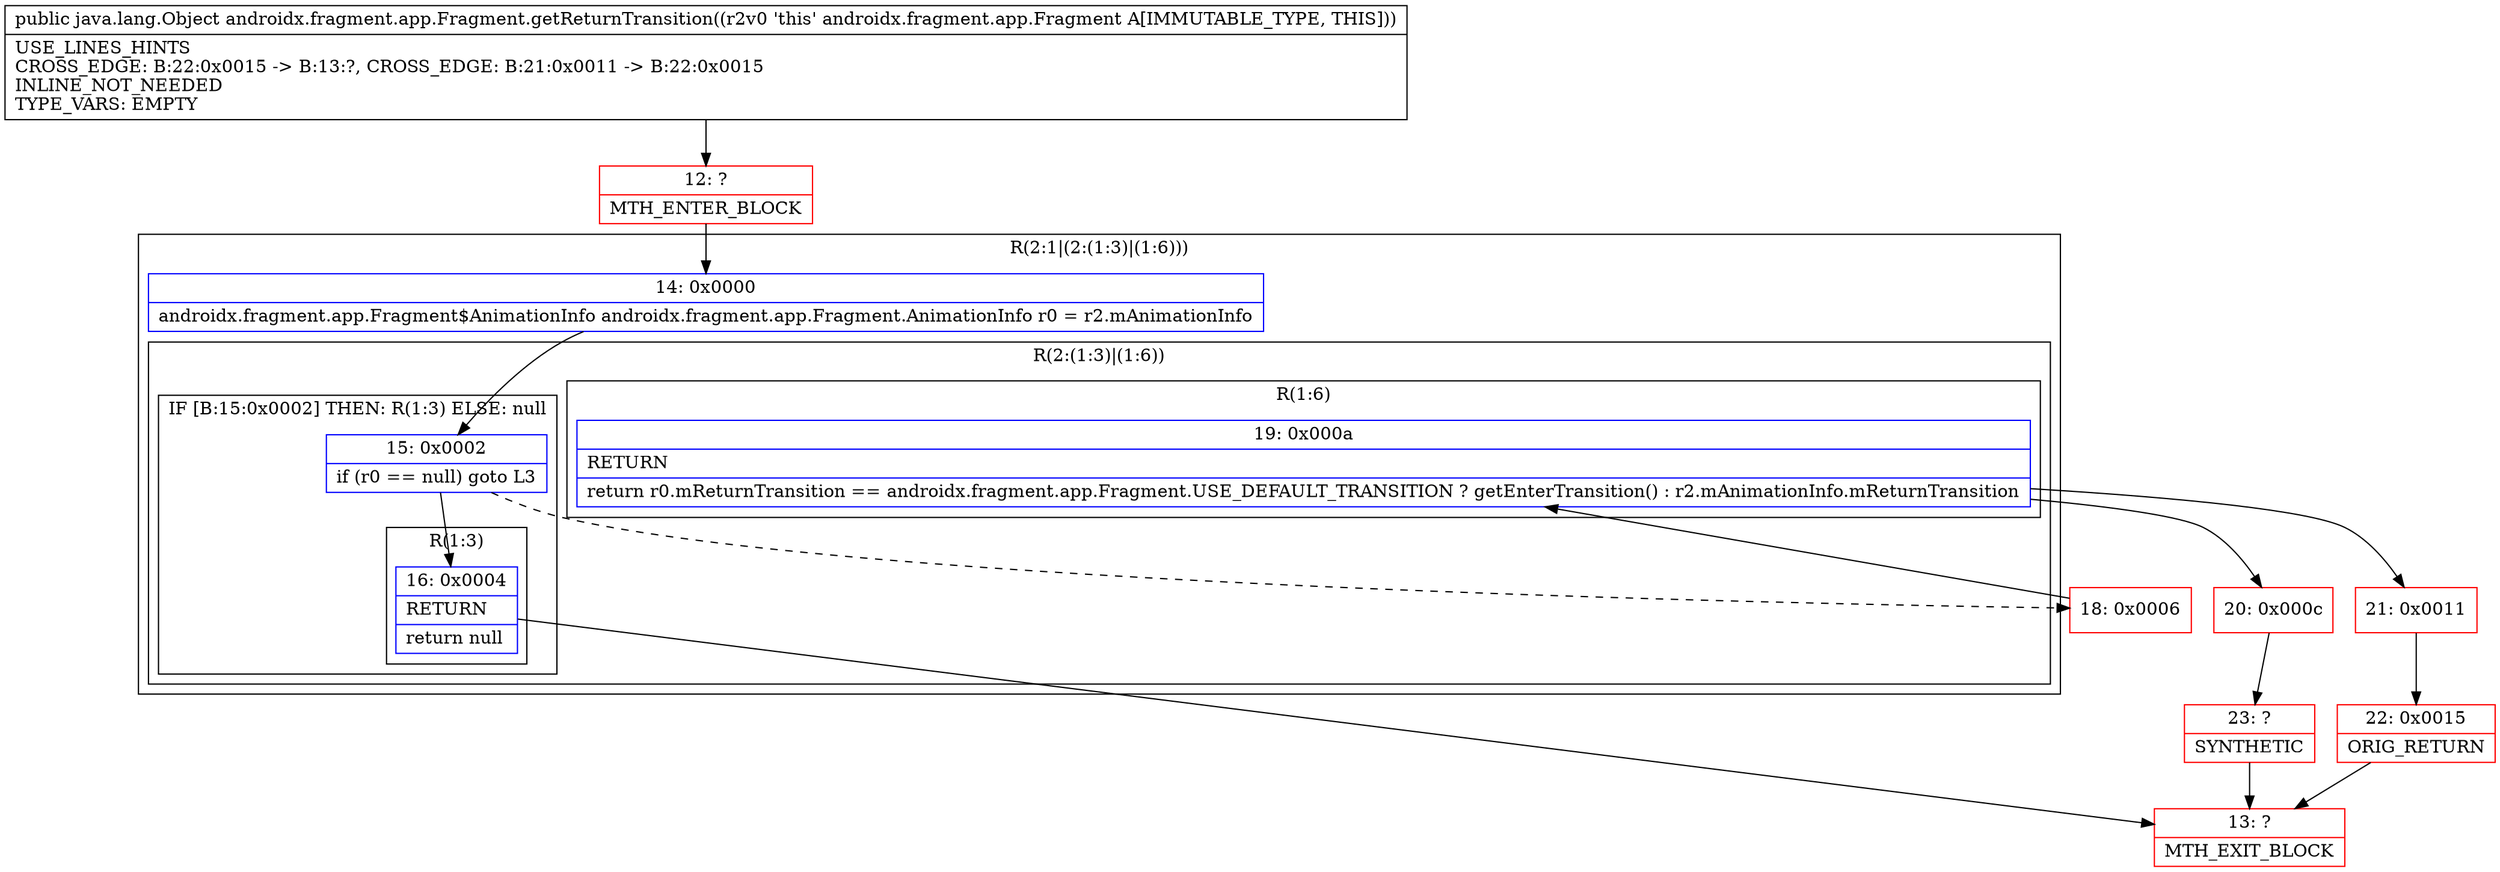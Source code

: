 digraph "CFG forandroidx.fragment.app.Fragment.getReturnTransition()Ljava\/lang\/Object;" {
subgraph cluster_Region_120472336 {
label = "R(2:1|(2:(1:3)|(1:6)))";
node [shape=record,color=blue];
Node_14 [shape=record,label="{14\:\ 0x0000|androidx.fragment.app.Fragment$AnimationInfo androidx.fragment.app.Fragment.AnimationInfo r0 = r2.mAnimationInfo\l}"];
subgraph cluster_Region_999652011 {
label = "R(2:(1:3)|(1:6))";
node [shape=record,color=blue];
subgraph cluster_IfRegion_717783718 {
label = "IF [B:15:0x0002] THEN: R(1:3) ELSE: null";
node [shape=record,color=blue];
Node_15 [shape=record,label="{15\:\ 0x0002|if (r0 == null) goto L3\l}"];
subgraph cluster_Region_1887226623 {
label = "R(1:3)";
node [shape=record,color=blue];
Node_16 [shape=record,label="{16\:\ 0x0004|RETURN\l|return null\l}"];
}
}
subgraph cluster_Region_1912588790 {
label = "R(1:6)";
node [shape=record,color=blue];
Node_19 [shape=record,label="{19\:\ 0x000a|RETURN\l|return r0.mReturnTransition == androidx.fragment.app.Fragment.USE_DEFAULT_TRANSITION ? getEnterTransition() : r2.mAnimationInfo.mReturnTransition\l}"];
}
}
}
Node_12 [shape=record,color=red,label="{12\:\ ?|MTH_ENTER_BLOCK\l}"];
Node_13 [shape=record,color=red,label="{13\:\ ?|MTH_EXIT_BLOCK\l}"];
Node_18 [shape=record,color=red,label="{18\:\ 0x0006}"];
Node_20 [shape=record,color=red,label="{20\:\ 0x000c}"];
Node_23 [shape=record,color=red,label="{23\:\ ?|SYNTHETIC\l}"];
Node_21 [shape=record,color=red,label="{21\:\ 0x0011}"];
Node_22 [shape=record,color=red,label="{22\:\ 0x0015|ORIG_RETURN\l}"];
MethodNode[shape=record,label="{public java.lang.Object androidx.fragment.app.Fragment.getReturnTransition((r2v0 'this' androidx.fragment.app.Fragment A[IMMUTABLE_TYPE, THIS]))  | USE_LINES_HINTS\lCROSS_EDGE: B:22:0x0015 \-\> B:13:?, CROSS_EDGE: B:21:0x0011 \-\> B:22:0x0015\lINLINE_NOT_NEEDED\lTYPE_VARS: EMPTY\l}"];
MethodNode -> Node_12;Node_14 -> Node_15;
Node_15 -> Node_16;
Node_15 -> Node_18[style=dashed];
Node_16 -> Node_13;
Node_19 -> Node_20;
Node_19 -> Node_21;
Node_12 -> Node_14;
Node_18 -> Node_19;
Node_20 -> Node_23;
Node_23 -> Node_13;
Node_21 -> Node_22;
Node_22 -> Node_13;
}

